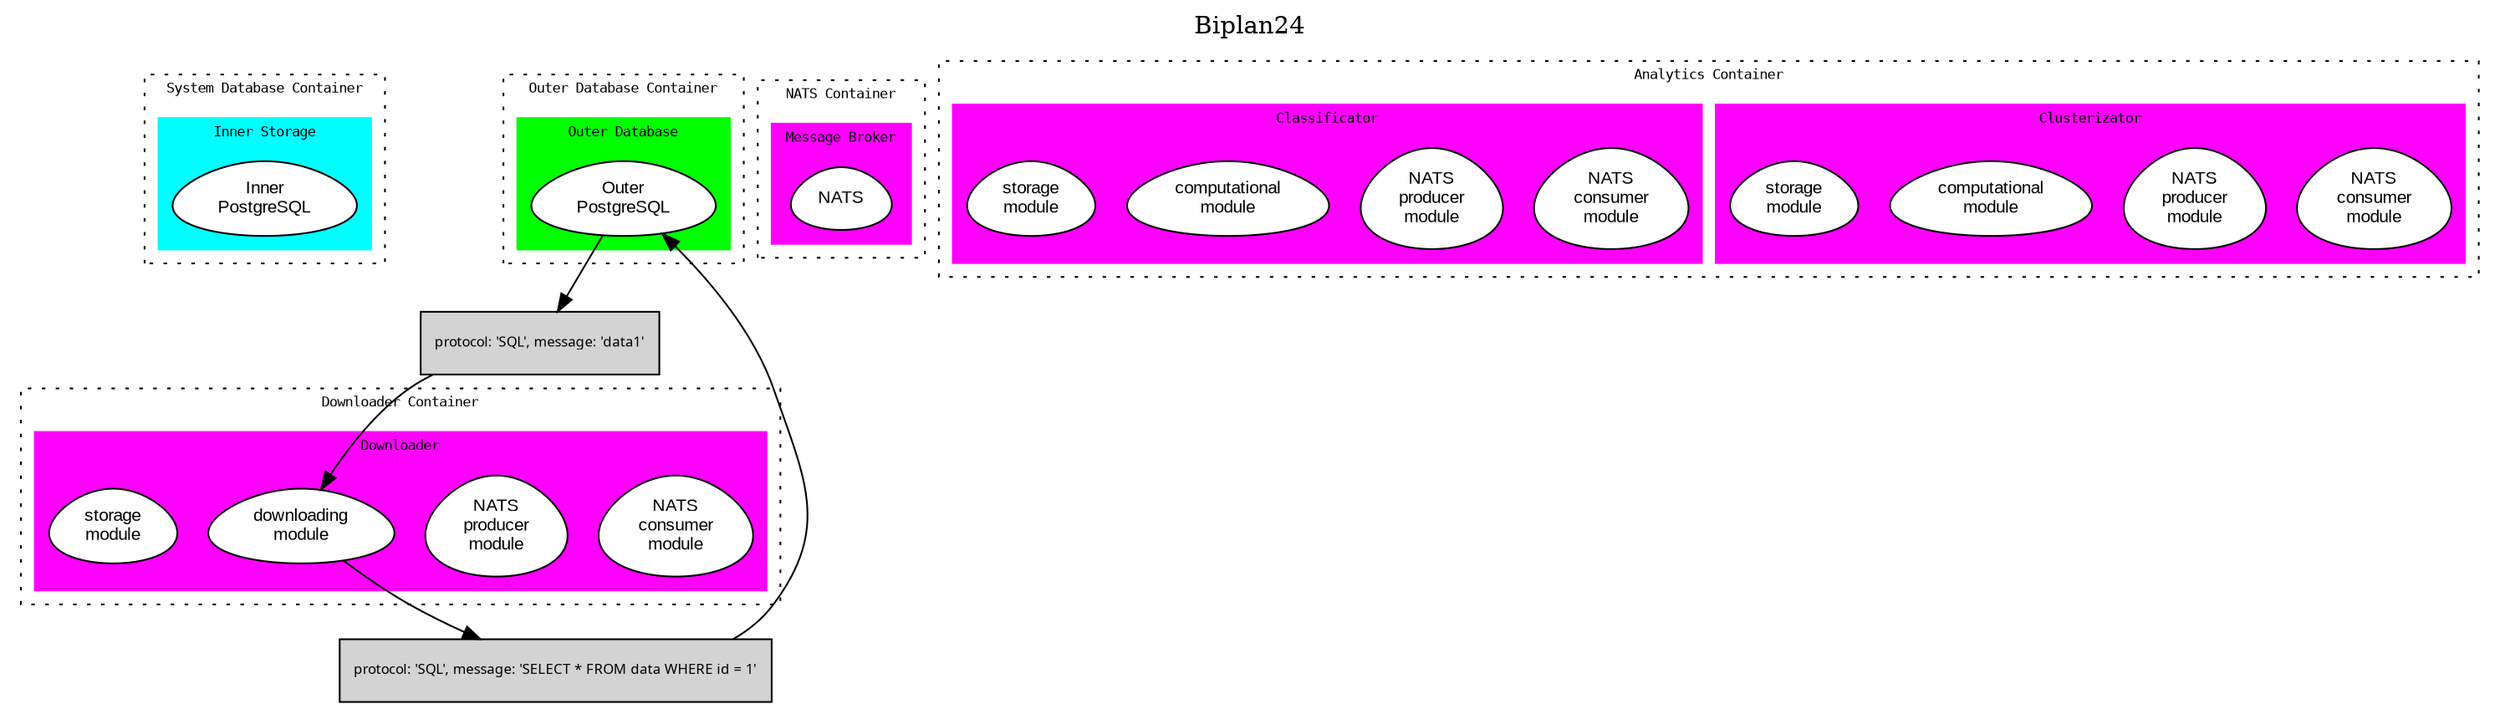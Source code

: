 digraph r{
    graph[label="Biplan24" labelloc="t"]
    subgraph cluster_d1{
        label="System Database Container"
        labelloc="t"
        color="#000000"
        fontcolor="#000000"
        style="dotted"
        fontname="Courier"
        fontsize=8
        subgraph cluster_s1{
            label="Inner Storage"
            labelloc="t"
            color="#00FFFF"
            fontcolor="#000000"
            style=filled
            fontname="Courier"
            fontsize=8
                c1 [label="Inner\nPostgreSQL" comment="None" color="#000000" fillcolor="#FFFFFF" fontcolor="#000000" shape="egg" style="filled" fontname="Arial" fontsize=10]
        }
    }
    subgraph cluster_d2{
        label="Outer Database Container"
        labelloc="t"
        color="#000000"
        fontcolor="#000000"
        style="dotted"
        fontname="Courier"
        fontsize=8
        subgraph cluster_s2{
            label="Outer Database"
            labelloc="t"
            color="#00FF00"
            fontcolor="#000000"
            style=filled
            fontname="Courier"
            fontsize=8
                c2 [label="Outer\nPostgreSQL" comment="None" color="#000000" fillcolor="#FFFFFF" fontcolor="#000000" shape="egg" style="filled" fontname="Arial" fontsize=10]
        }
    }
    subgraph cluster_d3{
        label="NATS Container"
        labelloc="t"
        color="#000000"
        fontcolor="#000000"
        style="dotted"
        fontname="Courier"
        fontsize=8
        subgraph cluster_s3{
            label="Message Broker"
            labelloc="t"
            color="#FF00FF"
            fontcolor="#000000"
            style=filled
            fontname="Courier"
            fontsize=8
                c3 [label="NATS" comment="None" color="#000000" fillcolor="#FFFFFF" fontcolor="#000000" shape="egg" style="filled" fontname="Arial" fontsize=10]
        }
    }
    subgraph cluster_d4{
        label="Downloader Container"
        labelloc="t"
        color="#000000"
        fontcolor="#000000"
        style="dotted"
        fontname="Courier"
        fontsize=8
        subgraph cluster_s8{
            label="Downloader"
            labelloc="t"
            color="#FF00FF"
            fontcolor="#000000"
            style=filled
            fontname="Courier"
            fontsize=8
                c12 [label="NATS\nconsumer\nmodule" comment="None" color="#000000" fillcolor="#FFFFFF" fontcolor="#000000" shape="egg" style="filled" fontname="Arial" fontsize=10]
                c13 [label="NATS\nproducer\nmodule" comment="None" color="#000000" fillcolor="#FFFFFF" fontcolor="#000000" shape="egg" style="filled" fontname="Arial" fontsize=10]
                c14 [label="downloading\nmodule" comment="None" color="#000000" fillcolor="#FFFFFF" fontcolor="#000000" shape="egg" style="filled" fontname="Arial" fontsize=10]
                c15 [label="storage\nmodule" comment="None" color="#000000" fillcolor="#FFFFFF" fontcolor="#000000" shape="egg" style="filled" fontname="Arial" fontsize=10]
        }
    }
    subgraph cluster_d5{
        label="Analytics Container"
        labelloc="t"
        color="#000000"
        fontcolor="#000000"
        style="dotted"
        fontname="Courier"
        fontsize=8
        subgraph cluster_s4{
            label="Clusterizator"
            labelloc="t"
            color="#FF00FF"
            fontcolor="#000000"
            style=filled
            fontname="Courier"
            fontsize=8
                c4 [label="NATS\nconsumer\nmodule" comment="None" color="#000000" fillcolor="#FFFFFF" fontcolor="#000000" shape="egg" style="filled" fontname="Arial" fontsize=10]
                c5 [label="NATS\nproducer\nmodule" comment="None" color="#000000" fillcolor="#FFFFFF" fontcolor="#000000" shape="egg" style="filled" fontname="Arial" fontsize=10]
                c6 [label="computational\nmodule" comment="None" color="#000000" fillcolor="#FFFFFF" fontcolor="#000000" shape="egg" style="filled" fontname="Arial" fontsize=10]
                c7 [label="storage\nmodule" comment="None" color="#000000" fillcolor="#FFFFFF" fontcolor="#000000" shape="egg" style="filled" fontname="Arial" fontsize=10]
        }
        subgraph cluster_s6{
            label="Classificator"
            labelloc="t"
            color="#FF00FF"
            fontcolor="#000000"
            style=filled
            fontname="Courier"
            fontsize=8
                c8 [label="NATS\nconsumer\nmodule" comment="None" color="#000000" fillcolor="#FFFFFF" fontcolor="#000000" shape="egg" style="filled" fontname="Arial" fontsize=10]
                c9 [label="NATS\nproducer\nmodule" comment="None" color="#000000" fillcolor="#FFFFFF" fontcolor="#000000" shape="egg" style="filled" fontname="Arial" fontsize=10]
                c10 [label="computational\nmodule" comment="None" color="#000000" fillcolor="#FFFFFF" fontcolor="#000000" shape="egg" style="filled" fontname="Arial" fontsize=10]
                c11 [label="storage\nmodule" comment="None" color="#000000" fillcolor="#FFFFFF" fontcolor="#000000" shape="egg" style="filled" fontname="Arial" fontsize=10]
        }
        subgraph cluster_s5{
            label="Clusterizator Local Storage"
            labelloc="t"
            color="#FF00FF"
            fontcolor="#000000"
            style=filled
            fontname="Courier"
            fontsize=8
        }
        subgraph cluster_s7{
            label="Classificator Local Storage"
            labelloc="t"
            color="#FF00FF"
            fontcolor="#000000"
            style=filled
            fontname="Courier"
            fontsize=8
        }
    }
    m1 [label = "protocol: 'SQL', message: 'SELECT * FROM data WHERE id = 1'" shape="box" style="filled" fontname="Lucida Console" fontsize=8]
    m2 [label = "protocol: 'SQL', message: 'data1'" shape="box" style="filled" fontname="Lucida Console" fontsize=8]
    c14 -> m1
    m1 -> c2
    c2 -> m2
    m2 -> c14
}
